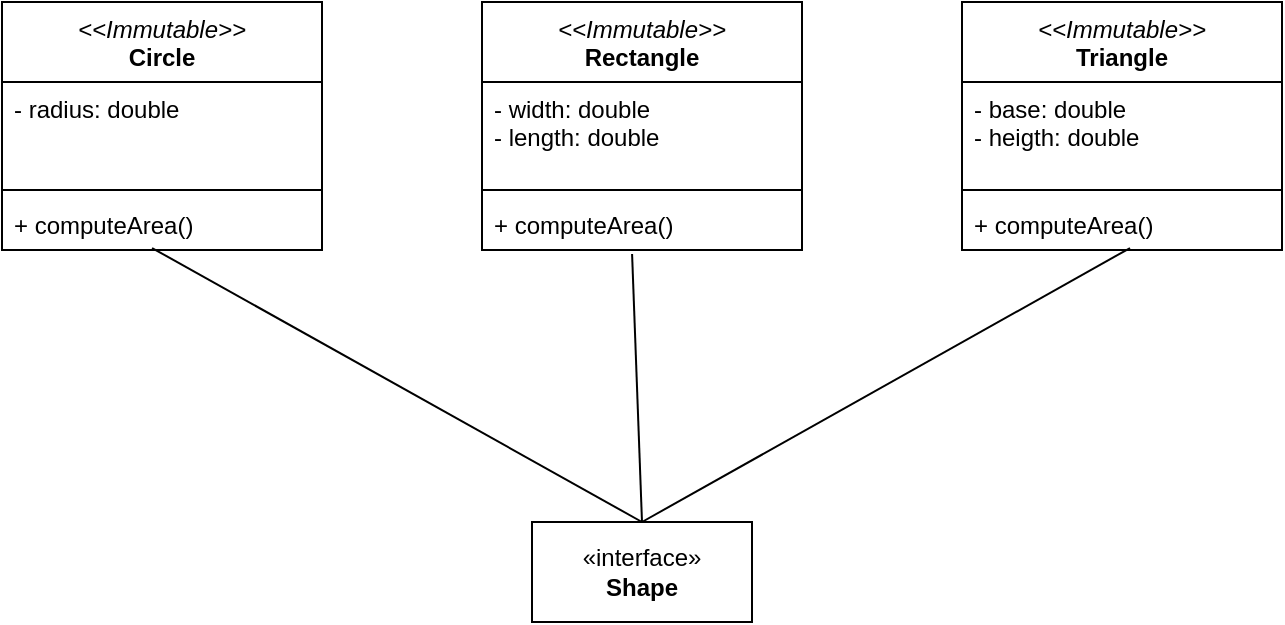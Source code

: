 <mxfile version="21.1.5" type="onedrive">
  <diagram name="Page-1" id="0783ab3e-0a74-02c8-0abd-f7b4e66b4bec">
    <mxGraphModel grid="1" page="1" gridSize="10" guides="1" tooltips="1" connect="1" arrows="1" fold="1" pageScale="1" pageWidth="850" pageHeight="1100" background="none" math="0" shadow="0">
      <root>
        <mxCell id="0" />
        <mxCell id="1" parent="0" />
        <mxCell id="EfWjIhFpRnoFpfTtMlpc-1" value="&lt;span style=&quot;font-weight: normal;&quot;&gt;&lt;i&gt;&amp;lt;&amp;lt;Immutable&amp;gt;&amp;gt;&lt;/i&gt;&lt;/span&gt;&lt;br&gt;Rectangle" style="swimlane;fontStyle=1;align=center;verticalAlign=top;childLayout=stackLayout;horizontal=1;startSize=40;horizontalStack=0;resizeParent=1;resizeParentMax=0;resizeLast=0;collapsible=1;marginBottom=0;whiteSpace=wrap;html=1;" vertex="1" parent="1">
          <mxGeometry x="440" y="200" width="160" height="124" as="geometry" />
        </mxCell>
        <mxCell id="EfWjIhFpRnoFpfTtMlpc-2" value="- width: double&lt;br&gt;- length: double" style="text;strokeColor=none;fillColor=none;align=left;verticalAlign=top;spacingLeft=4;spacingRight=4;overflow=hidden;rotatable=0;points=[[0,0.5],[1,0.5]];portConstraint=eastwest;whiteSpace=wrap;html=1;" vertex="1" parent="EfWjIhFpRnoFpfTtMlpc-1">
          <mxGeometry y="40" width="160" height="50" as="geometry" />
        </mxCell>
        <mxCell id="EfWjIhFpRnoFpfTtMlpc-3" value="" style="line;strokeWidth=1;fillColor=none;align=left;verticalAlign=middle;spacingTop=-1;spacingLeft=3;spacingRight=3;rotatable=0;labelPosition=right;points=[];portConstraint=eastwest;strokeColor=inherit;" vertex="1" parent="EfWjIhFpRnoFpfTtMlpc-1">
          <mxGeometry y="90" width="160" height="8" as="geometry" />
        </mxCell>
        <mxCell id="EfWjIhFpRnoFpfTtMlpc-4" value="+ computeArea()" style="text;strokeColor=none;fillColor=none;align=left;verticalAlign=top;spacingLeft=4;spacingRight=4;overflow=hidden;rotatable=0;points=[[0,0.5],[1,0.5]];portConstraint=eastwest;whiteSpace=wrap;html=1;" vertex="1" parent="EfWjIhFpRnoFpfTtMlpc-1">
          <mxGeometry y="98" width="160" height="26" as="geometry" />
        </mxCell>
        <mxCell id="EfWjIhFpRnoFpfTtMlpc-5" value="&lt;span style=&quot;font-weight: normal;&quot;&gt;&lt;i&gt;&amp;lt;&amp;lt;Immutable&amp;gt;&amp;gt;&lt;/i&gt;&lt;/span&gt;&lt;br&gt;Circle" style="swimlane;fontStyle=1;align=center;verticalAlign=top;childLayout=stackLayout;horizontal=1;startSize=40;horizontalStack=0;resizeParent=1;resizeParentMax=0;resizeLast=0;collapsible=1;marginBottom=0;whiteSpace=wrap;html=1;" vertex="1" parent="1">
          <mxGeometry x="200" y="200" width="160" height="124" as="geometry" />
        </mxCell>
        <mxCell id="EfWjIhFpRnoFpfTtMlpc-6" value="- radius: double" style="text;strokeColor=none;fillColor=none;align=left;verticalAlign=top;spacingLeft=4;spacingRight=4;overflow=hidden;rotatable=0;points=[[0,0.5],[1,0.5]];portConstraint=eastwest;whiteSpace=wrap;html=1;" vertex="1" parent="EfWjIhFpRnoFpfTtMlpc-5">
          <mxGeometry y="40" width="160" height="50" as="geometry" />
        </mxCell>
        <mxCell id="EfWjIhFpRnoFpfTtMlpc-7" value="" style="line;strokeWidth=1;fillColor=none;align=left;verticalAlign=middle;spacingTop=-1;spacingLeft=3;spacingRight=3;rotatable=0;labelPosition=right;points=[];portConstraint=eastwest;strokeColor=inherit;" vertex="1" parent="EfWjIhFpRnoFpfTtMlpc-5">
          <mxGeometry y="90" width="160" height="8" as="geometry" />
        </mxCell>
        <mxCell id="EfWjIhFpRnoFpfTtMlpc-8" value="+ computeArea()" style="text;strokeColor=none;fillColor=none;align=left;verticalAlign=top;spacingLeft=4;spacingRight=4;overflow=hidden;rotatable=0;points=[[0,0.5],[1,0.5]];portConstraint=eastwest;whiteSpace=wrap;html=1;" vertex="1" parent="EfWjIhFpRnoFpfTtMlpc-5">
          <mxGeometry y="98" width="160" height="26" as="geometry" />
        </mxCell>
        <mxCell id="EfWjIhFpRnoFpfTtMlpc-9" value="&lt;span style=&quot;font-weight: normal;&quot;&gt;&lt;i&gt;&amp;lt;&amp;lt;Immutable&amp;gt;&amp;gt;&lt;/i&gt;&lt;/span&gt;&lt;br&gt;Triangle" style="swimlane;fontStyle=1;align=center;verticalAlign=top;childLayout=stackLayout;horizontal=1;startSize=40;horizontalStack=0;resizeParent=1;resizeParentMax=0;resizeLast=0;collapsible=1;marginBottom=0;whiteSpace=wrap;html=1;" vertex="1" parent="1">
          <mxGeometry x="680" y="200" width="160" height="124" as="geometry" />
        </mxCell>
        <mxCell id="EfWjIhFpRnoFpfTtMlpc-10" value="- base: double&lt;br&gt;- heigth: double" style="text;strokeColor=none;fillColor=none;align=left;verticalAlign=top;spacingLeft=4;spacingRight=4;overflow=hidden;rotatable=0;points=[[0,0.5],[1,0.5]];portConstraint=eastwest;whiteSpace=wrap;html=1;" vertex="1" parent="EfWjIhFpRnoFpfTtMlpc-9">
          <mxGeometry y="40" width="160" height="50" as="geometry" />
        </mxCell>
        <mxCell id="EfWjIhFpRnoFpfTtMlpc-11" value="" style="line;strokeWidth=1;fillColor=none;align=left;verticalAlign=middle;spacingTop=-1;spacingLeft=3;spacingRight=3;rotatable=0;labelPosition=right;points=[];portConstraint=eastwest;strokeColor=inherit;" vertex="1" parent="EfWjIhFpRnoFpfTtMlpc-9">
          <mxGeometry y="90" width="160" height="8" as="geometry" />
        </mxCell>
        <mxCell id="EfWjIhFpRnoFpfTtMlpc-12" value="+ computeArea()" style="text;strokeColor=none;fillColor=none;align=left;verticalAlign=top;spacingLeft=4;spacingRight=4;overflow=hidden;rotatable=0;points=[[0,0.5],[1,0.5]];portConstraint=eastwest;whiteSpace=wrap;html=1;" vertex="1" parent="EfWjIhFpRnoFpfTtMlpc-9">
          <mxGeometry y="98" width="160" height="26" as="geometry" />
        </mxCell>
        <mxCell id="EfWjIhFpRnoFpfTtMlpc-13" value="«interface»&lt;br&gt;&lt;b&gt;Shape&lt;/b&gt;" style="html=1;whiteSpace=wrap;" vertex="1" parent="1">
          <mxGeometry x="465" y="460" width="110" height="50" as="geometry" />
        </mxCell>
        <mxCell id="EfWjIhFpRnoFpfTtMlpc-15" value="" style="endArrow=none;endFill=0;endSize=12;html=1;rounded=0;exitX=0.5;exitY=0;exitDx=0;exitDy=0;entryX=0.469;entryY=0.962;entryDx=0;entryDy=0;entryPerimeter=0;" edge="1" parent="1" source="EfWjIhFpRnoFpfTtMlpc-13" target="EfWjIhFpRnoFpfTtMlpc-8">
          <mxGeometry width="160" relative="1" as="geometry">
            <mxPoint x="425" y="410" as="sourcePoint" />
            <mxPoint x="585" y="410" as="targetPoint" />
          </mxGeometry>
        </mxCell>
        <mxCell id="EfWjIhFpRnoFpfTtMlpc-16" value="" style="endArrow=none;endFill=0;endSize=12;html=1;rounded=0;exitX=0.5;exitY=0;exitDx=0;exitDy=0;entryX=0.469;entryY=1.077;entryDx=0;entryDy=0;entryPerimeter=0;" edge="1" parent="1" source="EfWjIhFpRnoFpfTtMlpc-13" target="EfWjIhFpRnoFpfTtMlpc-4">
          <mxGeometry width="160" relative="1" as="geometry">
            <mxPoint x="530" y="470" as="sourcePoint" />
            <mxPoint x="595" y="420" as="targetPoint" />
          </mxGeometry>
        </mxCell>
        <mxCell id="EfWjIhFpRnoFpfTtMlpc-17" value="" style="endArrow=none;endFill=0;endSize=12;html=1;rounded=0;exitX=0.5;exitY=0;exitDx=0;exitDy=0;entryX=0.525;entryY=0.962;entryDx=0;entryDy=0;entryPerimeter=0;" edge="1" parent="1" source="EfWjIhFpRnoFpfTtMlpc-13" target="EfWjIhFpRnoFpfTtMlpc-12">
          <mxGeometry width="160" relative="1" as="geometry">
            <mxPoint x="540" y="480" as="sourcePoint" />
            <mxPoint x="605" y="430" as="targetPoint" />
          </mxGeometry>
        </mxCell>
      </root>
    </mxGraphModel>
  </diagram>
</mxfile>
